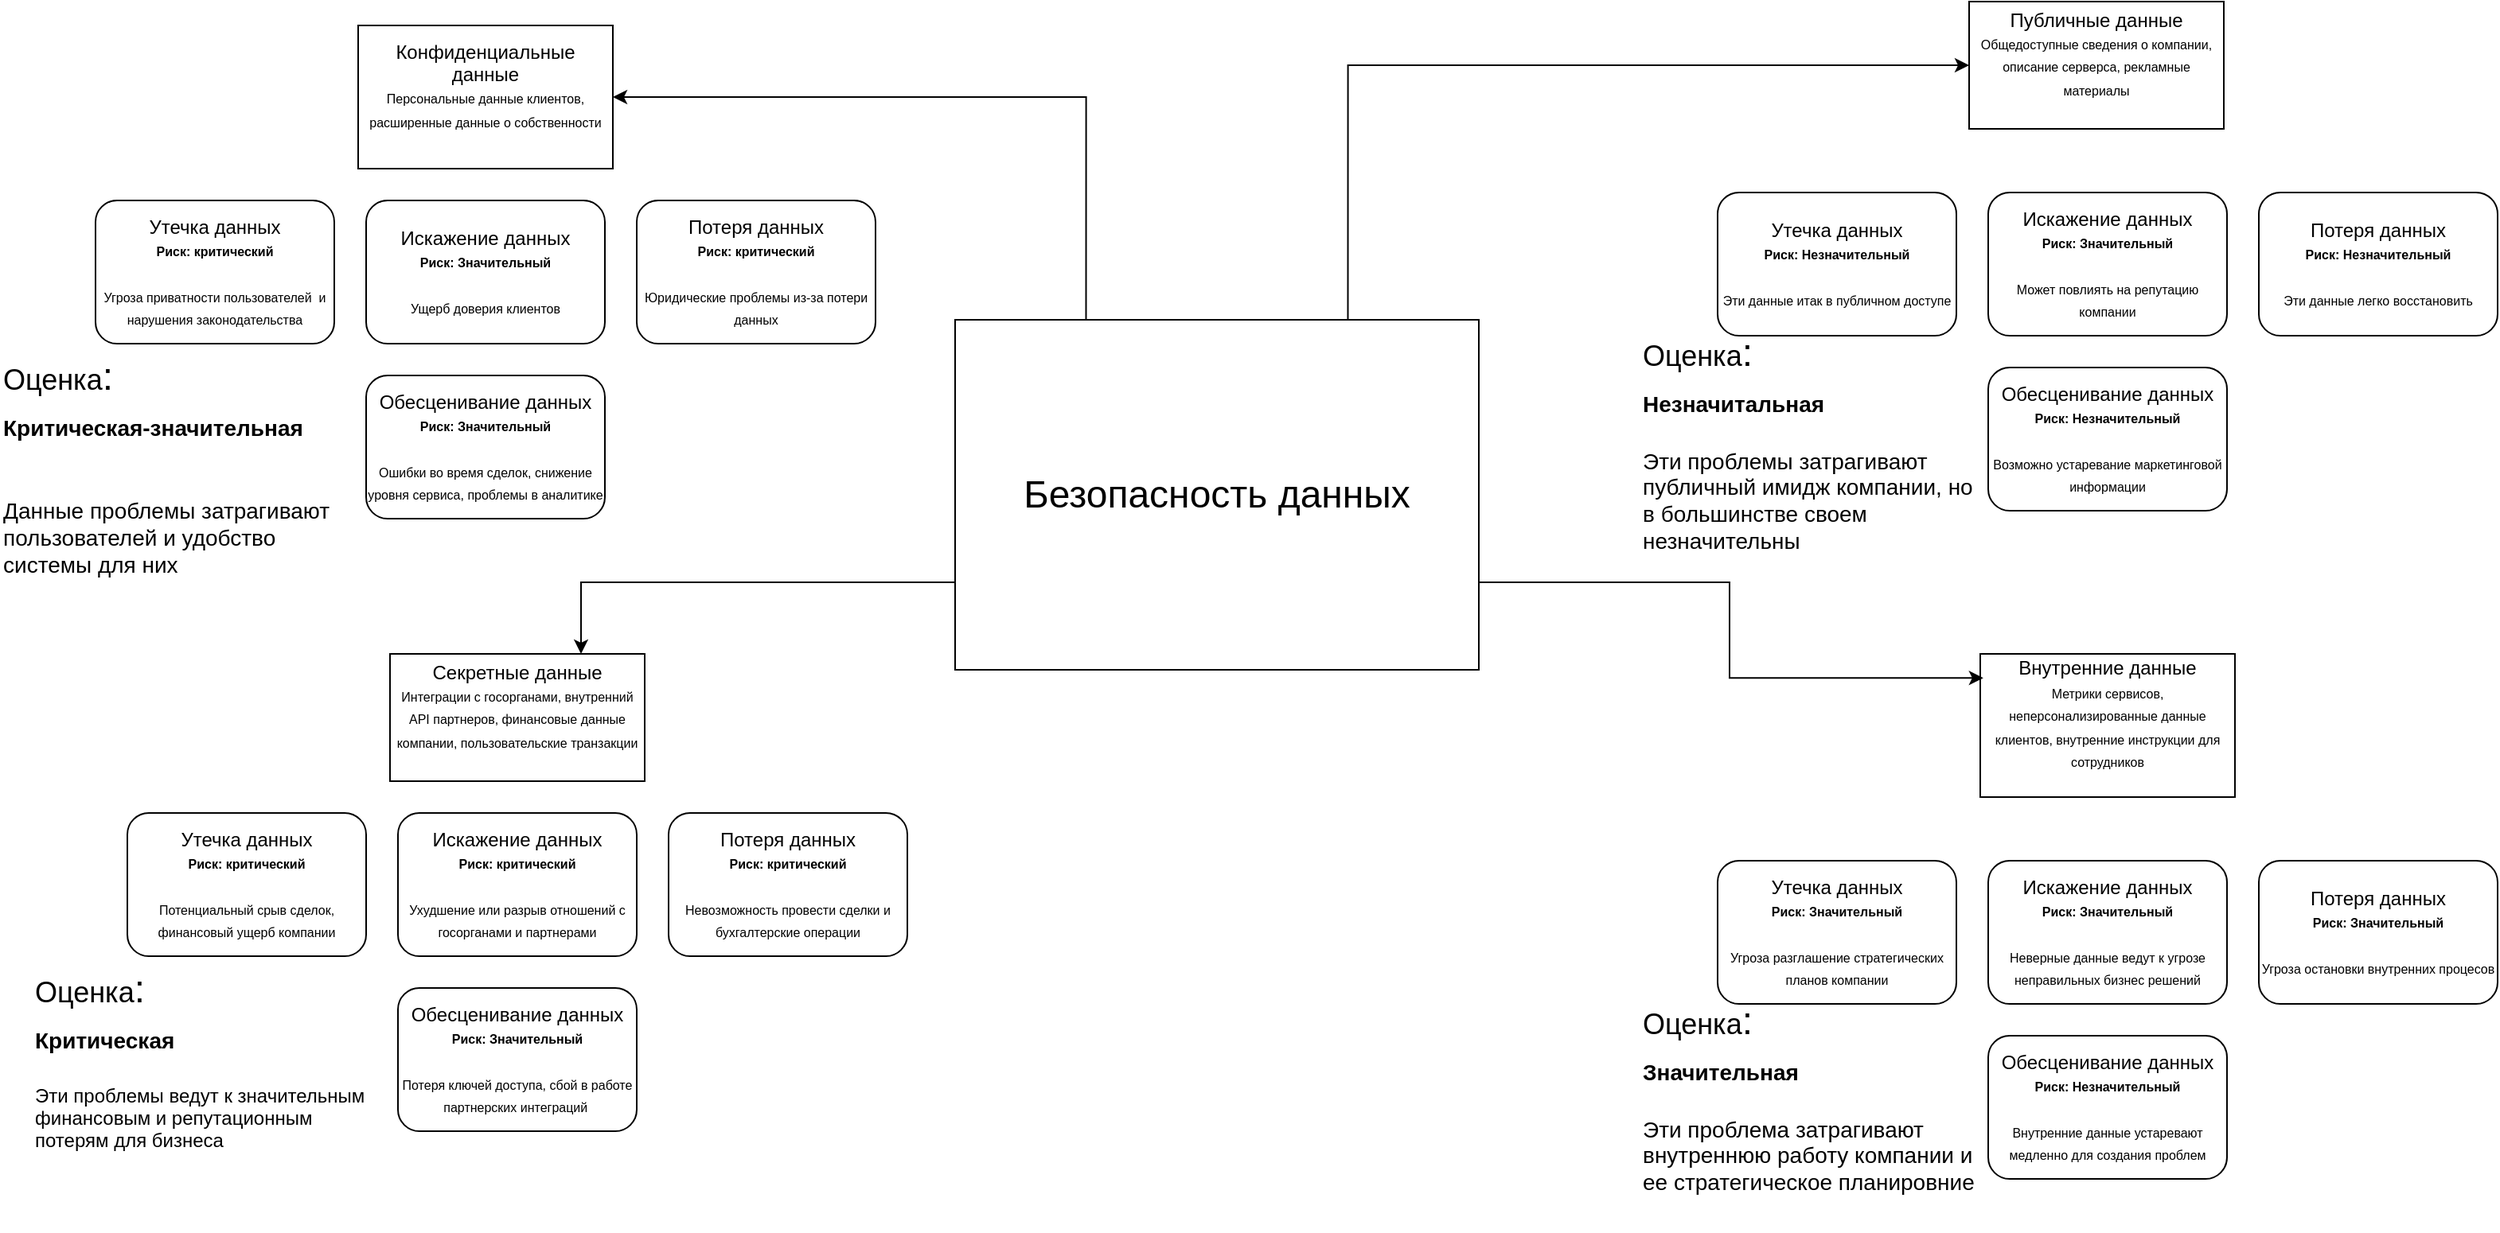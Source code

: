 <mxfile version="24.6.4" type="device">
  <diagram name="Страница — 1" id="3g8LpzaHeM8k9CqPSqDJ">
    <mxGraphModel dx="1616" dy="888" grid="1" gridSize="10" guides="1" tooltips="1" connect="1" arrows="1" fold="1" page="1" pageScale="1" pageWidth="827" pageHeight="1169" math="0" shadow="0">
      <root>
        <mxCell id="0" />
        <mxCell id="1" parent="0" />
        <mxCell id="DHNYtzYkdaXYxELF3zS7-44" style="edgeStyle=orthogonalEdgeStyle;rounded=0;orthogonalLoop=1;jettySize=auto;html=1;exitX=0.25;exitY=0;exitDx=0;exitDy=0;entryX=1;entryY=0.5;entryDx=0;entryDy=0;" edge="1" parent="1" source="DHNYtzYkdaXYxELF3zS7-1" target="DHNYtzYkdaXYxELF3zS7-20">
          <mxGeometry relative="1" as="geometry" />
        </mxCell>
        <mxCell id="DHNYtzYkdaXYxELF3zS7-45" style="edgeStyle=orthogonalEdgeStyle;rounded=0;orthogonalLoop=1;jettySize=auto;html=1;exitX=0.75;exitY=0;exitDx=0;exitDy=0;entryX=0;entryY=0.5;entryDx=0;entryDy=0;" edge="1" parent="1" source="DHNYtzYkdaXYxELF3zS7-1" target="DHNYtzYkdaXYxELF3zS7-19">
          <mxGeometry relative="1" as="geometry" />
        </mxCell>
        <mxCell id="DHNYtzYkdaXYxELF3zS7-53" style="edgeStyle=orthogonalEdgeStyle;rounded=0;orthogonalLoop=1;jettySize=auto;html=1;exitX=0;exitY=0.75;exitDx=0;exitDy=0;entryX=0.75;entryY=0;entryDx=0;entryDy=0;" edge="1" parent="1" source="DHNYtzYkdaXYxELF3zS7-1" target="DHNYtzYkdaXYxELF3zS7-12">
          <mxGeometry relative="1" as="geometry" />
        </mxCell>
        <mxCell id="DHNYtzYkdaXYxELF3zS7-1" value="&lt;font style=&quot;font-size: 24px;&quot;&gt;Безопасность данных&lt;/font&gt;" style="rounded=0;whiteSpace=wrap;html=1;" vertex="1" parent="1">
          <mxGeometry x="1050" y="510" width="329" height="220" as="geometry" />
        </mxCell>
        <mxCell id="DHNYtzYkdaXYxELF3zS7-12" value="Секретные данные&lt;br&gt;&lt;span style=&quot;font-size: 8px;&quot;&gt;Интеграции с госорганами, внутренний API партнеров, финансовые данные компании, пользовательские транзакции&lt;/span&gt;&lt;br&gt;&lt;div&gt;&lt;br&gt;&lt;/div&gt;" style="rounded=0;whiteSpace=wrap;html=1;" vertex="1" parent="1">
          <mxGeometry x="695" y="720" width="160" height="80" as="geometry" />
        </mxCell>
        <mxCell id="DHNYtzYkdaXYxELF3zS7-19" value="Публичные данные&lt;br&gt;&lt;span style=&quot;font-size: 8px;&quot;&gt;Общедоступные сведения о компании, описание серверса, рекламные материалы&lt;/span&gt;&lt;br&gt;&lt;div&gt;&lt;br&gt;&lt;/div&gt;" style="rounded=0;whiteSpace=wrap;html=1;" vertex="1" parent="1">
          <mxGeometry x="1687" y="310" width="160" height="80" as="geometry" />
        </mxCell>
        <mxCell id="DHNYtzYkdaXYxELF3zS7-20" value="Конфиденциальные данные&lt;br&gt;&lt;span style=&quot;font-size: 8px;&quot;&gt;Персональные данные клиентов, расширенные данные о собственности&lt;/span&gt;&lt;br&gt;&lt;div&gt;&lt;br&gt;&lt;/div&gt;" style="rounded=0;whiteSpace=wrap;html=1;" vertex="1" parent="1">
          <mxGeometry x="675" y="325" width="160" height="90" as="geometry" />
        </mxCell>
        <mxCell id="DHNYtzYkdaXYxELF3zS7-21" value="Внутренние данные&lt;br&gt;&lt;span style=&quot;font-size: 8px;&quot;&gt;Метрики сервисов, неперсонализированные данные клиентов, внутренние инструкции для сотрудников&lt;/span&gt;&lt;br&gt;&lt;div&gt;&lt;br&gt;&lt;/div&gt;" style="rounded=0;whiteSpace=wrap;html=1;" vertex="1" parent="1">
          <mxGeometry x="1694" y="720" width="160" height="90" as="geometry" />
        </mxCell>
        <mxCell id="DHNYtzYkdaXYxELF3zS7-23" value="Утечка данных&lt;br&gt;&lt;span style=&quot;font-size: 8px;&quot;&gt;&lt;b&gt;Риск: критический&lt;br&gt;&lt;/b&gt;&lt;/span&gt;&lt;br&gt;&lt;div&gt;&lt;font style=&quot;font-size: 8px;&quot;&gt;Потенциальный срыв сделок, финансовый ущерб компании&lt;/font&gt;&lt;/div&gt;" style="rounded=1;whiteSpace=wrap;html=1;" vertex="1" parent="1">
          <mxGeometry x="530" y="820" width="150" height="90" as="geometry" />
        </mxCell>
        <mxCell id="DHNYtzYkdaXYxELF3zS7-24" value="Искажение данных&lt;br&gt;&lt;span style=&quot;font-size: 8px;&quot;&gt;&lt;b&gt;Риск: критический&lt;br&gt;&lt;/b&gt;&lt;/span&gt;&lt;br&gt;&lt;div&gt;&lt;span style=&quot;font-size: 8px;&quot;&gt;Ухудшение или разрыв отношений с госорганами и партнерами&lt;/span&gt;&lt;/div&gt;" style="rounded=1;whiteSpace=wrap;html=1;" vertex="1" parent="1">
          <mxGeometry x="700" y="820" width="150" height="90" as="geometry" />
        </mxCell>
        <mxCell id="DHNYtzYkdaXYxELF3zS7-25" value="Потеря данных&lt;br&gt;&lt;span style=&quot;font-size: 8px;&quot;&gt;&lt;b&gt;Риск: критический&lt;br&gt;&lt;/b&gt;&lt;/span&gt;&lt;br&gt;&lt;div&gt;&lt;span style=&quot;font-size: 8px;&quot;&gt;Невозможность провести сделки и бухгалтерские операции&lt;/span&gt;&lt;/div&gt;" style="rounded=1;whiteSpace=wrap;html=1;" vertex="1" parent="1">
          <mxGeometry x="870" y="820" width="150" height="90" as="geometry" />
        </mxCell>
        <mxCell id="DHNYtzYkdaXYxELF3zS7-26" value="Обесценивание данных&lt;br&gt;&lt;span style=&quot;font-size: 8px;&quot;&gt;&lt;b&gt;Риск: Значительный&lt;br&gt;&lt;/b&gt;&lt;/span&gt;&lt;br&gt;&lt;div&gt;&lt;span style=&quot;font-size: 8px; background-color: initial;&quot;&gt;Потеря ключей доступа, с&lt;/span&gt;&lt;span style=&quot;font-size: 8px;&quot;&gt;бой в работе партнерских интеграций&amp;nbsp;&lt;/span&gt;&lt;/div&gt;" style="rounded=1;whiteSpace=wrap;html=1;" vertex="1" parent="1">
          <mxGeometry x="700" y="930" width="150" height="90" as="geometry" />
        </mxCell>
        <mxCell id="DHNYtzYkdaXYxELF3zS7-27" value="&lt;h1 style=&quot;margin-top: 0px;&quot;&gt;&lt;span style=&quot;font-weight: normal;&quot;&gt;&lt;font style=&quot;font-size: 18px;&quot;&gt;Оценка&lt;/font&gt;:&lt;/span&gt;&lt;br&gt;&lt;font style=&quot;font-size: 14px;&quot;&gt;Критическая&lt;/font&gt;&lt;/h1&gt;&lt;p&gt;Эти проблемы ведут к значительным финансовым и репутационным потерям для бизнеса&lt;/p&gt;" style="text;html=1;whiteSpace=wrap;overflow=hidden;rounded=0;" vertex="1" parent="1">
          <mxGeometry x="470" y="910" width="220" height="130" as="geometry" />
        </mxCell>
        <mxCell id="DHNYtzYkdaXYxELF3zS7-28" value="Утечка данных&lt;br&gt;&lt;span style=&quot;font-size: 8px;&quot;&gt;&lt;b&gt;Риск: критический&lt;br&gt;&lt;/b&gt;&lt;/span&gt;&lt;br&gt;&lt;div&gt;&lt;span style=&quot;font-size: 8px;&quot;&gt;Угроза приватности пользователей&amp;nbsp; и нарушения законодательства&lt;/span&gt;&lt;/div&gt;" style="rounded=1;whiteSpace=wrap;html=1;" vertex="1" parent="1">
          <mxGeometry x="510" y="435" width="150" height="90" as="geometry" />
        </mxCell>
        <mxCell id="DHNYtzYkdaXYxELF3zS7-29" value="Искажение данных&lt;br&gt;&lt;span style=&quot;font-size: 8px;&quot;&gt;&lt;b&gt;Риск: Значительный&lt;br&gt;&lt;/b&gt;&lt;/span&gt;&lt;br&gt;&lt;div&gt;&lt;span style=&quot;font-size: 8px;&quot;&gt;Ущерб доверия клиентов&lt;/span&gt;&lt;/div&gt;" style="rounded=1;whiteSpace=wrap;html=1;" vertex="1" parent="1">
          <mxGeometry x="680" y="435" width="150" height="90" as="geometry" />
        </mxCell>
        <mxCell id="DHNYtzYkdaXYxELF3zS7-30" value="Потеря данных&lt;br&gt;&lt;span style=&quot;font-size: 8px;&quot;&gt;&lt;b&gt;Риск: критический&lt;br&gt;&lt;/b&gt;&lt;/span&gt;&lt;br&gt;&lt;div&gt;&lt;span style=&quot;font-size: 8px;&quot;&gt;Юридические проблемы из-за потери данных&lt;/span&gt;&lt;/div&gt;" style="rounded=1;whiteSpace=wrap;html=1;" vertex="1" parent="1">
          <mxGeometry x="850" y="435" width="150" height="90" as="geometry" />
        </mxCell>
        <mxCell id="DHNYtzYkdaXYxELF3zS7-31" value="Обесценивание данных&lt;br&gt;&lt;span style=&quot;font-size: 8px;&quot;&gt;&lt;b&gt;Риск: Значительный&lt;br&gt;&lt;/b&gt;&lt;/span&gt;&lt;br&gt;&lt;div&gt;&lt;span style=&quot;font-size: 8px;&quot;&gt;Ошибки во время сделок, снижение уровня сервиса, проблемы в аналитике&lt;/span&gt;&lt;/div&gt;" style="rounded=1;whiteSpace=wrap;html=1;" vertex="1" parent="1">
          <mxGeometry x="680" y="545" width="150" height="90" as="geometry" />
        </mxCell>
        <mxCell id="DHNYtzYkdaXYxELF3zS7-32" value="&lt;h1 style=&quot;margin-top: 0px;&quot;&gt;&lt;span style=&quot;font-weight: normal;&quot;&gt;&lt;font style=&quot;font-size: 18px;&quot;&gt;Оценка&lt;/font&gt;:&lt;/span&gt;&lt;br&gt;&lt;font style=&quot;font-size: 14px;&quot;&gt;Критическая-значительная&lt;br&gt;&lt;/font&gt;&lt;/h1&gt;&lt;div&gt;&lt;font style=&quot;font-size: 14px;&quot;&gt;&lt;br&gt;&lt;/font&gt;&lt;/div&gt;&lt;div&gt;&lt;span style=&quot;font-size: 14px;&quot;&gt;Данные проблемы затрагивают пользователей и удобство системы для них&lt;/span&gt;&lt;/div&gt;" style="text;html=1;whiteSpace=wrap;overflow=hidden;rounded=0;" vertex="1" parent="1">
          <mxGeometry x="450" y="525" width="220" height="150" as="geometry" />
        </mxCell>
        <mxCell id="DHNYtzYkdaXYxELF3zS7-33" value="Утечка данных&lt;br&gt;&lt;span style=&quot;font-size: 8px;&quot;&gt;&lt;b&gt;Риск: Значительный&lt;br&gt;&lt;/b&gt;&lt;/span&gt;&lt;br&gt;&lt;div&gt;&lt;span style=&quot;font-size: 8px;&quot;&gt;Угроза разглашение стратегических планов компании&lt;/span&gt;&lt;/div&gt;" style="rounded=1;whiteSpace=wrap;html=1;" vertex="1" parent="1">
          <mxGeometry x="1529" y="850" width="150" height="90" as="geometry" />
        </mxCell>
        <mxCell id="DHNYtzYkdaXYxELF3zS7-34" value="Искажение данных&lt;br&gt;&lt;span style=&quot;font-size: 8px;&quot;&gt;&lt;b&gt;Риск: Значительный&lt;br&gt;&lt;/b&gt;&lt;/span&gt;&lt;br&gt;&lt;div&gt;&lt;span style=&quot;font-size: 8px;&quot;&gt;Неверные данные ведут к угрозе неправильных бизнес решений&lt;/span&gt;&lt;/div&gt;" style="rounded=1;whiteSpace=wrap;html=1;" vertex="1" parent="1">
          <mxGeometry x="1699" y="850" width="150" height="90" as="geometry" />
        </mxCell>
        <mxCell id="DHNYtzYkdaXYxELF3zS7-35" value="Потеря данных&lt;br&gt;&lt;span style=&quot;font-size: 8px;&quot;&gt;&lt;b&gt;Риск: Значительный&lt;br&gt;&lt;/b&gt;&lt;/span&gt;&lt;br&gt;&lt;div&gt;&lt;span style=&quot;font-size: 8px;&quot;&gt;Угроза остановки внутренних процесов&lt;/span&gt;&lt;br&gt;&lt;/div&gt;" style="rounded=1;whiteSpace=wrap;html=1;" vertex="1" parent="1">
          <mxGeometry x="1869" y="850" width="150" height="90" as="geometry" />
        </mxCell>
        <mxCell id="DHNYtzYkdaXYxELF3zS7-36" value="Обесценивание данных&lt;br&gt;&lt;span style=&quot;font-size: 8px;&quot;&gt;&lt;b&gt;Риск: Незначительный&lt;br&gt;&lt;/b&gt;&lt;/span&gt;&lt;br&gt;&lt;div&gt;&lt;span style=&quot;font-size: 8px;&quot;&gt;Внутренние данные устаревают медленно для создания проблем&lt;/span&gt;&lt;/div&gt;" style="rounded=1;whiteSpace=wrap;html=1;" vertex="1" parent="1">
          <mxGeometry x="1699" y="960" width="150" height="90" as="geometry" />
        </mxCell>
        <mxCell id="DHNYtzYkdaXYxELF3zS7-37" value="&lt;h1 style=&quot;margin-top: 0px;&quot;&gt;&lt;span style=&quot;font-weight: normal;&quot;&gt;&lt;font style=&quot;font-size: 18px;&quot;&gt;Оценка&lt;/font&gt;:&lt;span style=&quot;font-size: 14px;&quot;&gt;&lt;br&gt;&lt;/span&gt;&lt;/span&gt;&lt;span style=&quot;font-size: 14px;&quot;&gt;Значительная&lt;/span&gt;&lt;/h1&gt;&lt;div&gt;&lt;span style=&quot;font-size: 14px;&quot;&gt;Эти проблема затрагивают внутреннюю работу компании и ее стратегическое планировние&lt;/span&gt;&lt;/div&gt;" style="text;html=1;whiteSpace=wrap;overflow=hidden;rounded=0;" vertex="1" parent="1">
          <mxGeometry x="1480" y="930" width="220" height="150" as="geometry" />
        </mxCell>
        <mxCell id="DHNYtzYkdaXYxELF3zS7-39" value="Утечка данных&lt;br&gt;&lt;span style=&quot;font-size: 8px;&quot;&gt;&lt;b&gt;Риск: Незначительный&lt;br&gt;&lt;/b&gt;&lt;/span&gt;&lt;br&gt;&lt;div&gt;&lt;span style=&quot;font-size: 8px;&quot;&gt;Эти данные итак в публичном доступе&lt;/span&gt;&lt;/div&gt;" style="rounded=1;whiteSpace=wrap;html=1;" vertex="1" parent="1">
          <mxGeometry x="1529" y="430" width="150" height="90" as="geometry" />
        </mxCell>
        <mxCell id="DHNYtzYkdaXYxELF3zS7-40" value="Искажение данных&lt;br&gt;&lt;span style=&quot;font-size: 8px;&quot;&gt;&lt;b&gt;Риск: Значительный&lt;br&gt;&lt;/b&gt;&lt;/span&gt;&lt;br&gt;&lt;div&gt;&lt;span style=&quot;font-size: 8px;&quot;&gt;Может повлиять на репутацию компании&lt;/span&gt;&lt;/div&gt;" style="rounded=1;whiteSpace=wrap;html=1;" vertex="1" parent="1">
          <mxGeometry x="1699" y="430" width="150" height="90" as="geometry" />
        </mxCell>
        <mxCell id="DHNYtzYkdaXYxELF3zS7-41" value="Потеря данных&lt;br&gt;&lt;span style=&quot;font-size: 8px;&quot;&gt;&lt;b&gt;Риск: Незначительный&lt;br&gt;&lt;/b&gt;&lt;/span&gt;&lt;br&gt;&lt;div&gt;&lt;span style=&quot;font-size: 8px;&quot;&gt;Эти данные легко восстановить&lt;/span&gt;&lt;br&gt;&lt;/div&gt;" style="rounded=1;whiteSpace=wrap;html=1;" vertex="1" parent="1">
          <mxGeometry x="1869" y="430" width="150" height="90" as="geometry" />
        </mxCell>
        <mxCell id="DHNYtzYkdaXYxELF3zS7-42" value="Обесценивание данных&lt;br&gt;&lt;span style=&quot;font-size: 8px;&quot;&gt;&lt;b&gt;Риск: Незначительный&lt;br&gt;&lt;/b&gt;&lt;/span&gt;&lt;br&gt;&lt;div&gt;&lt;span style=&quot;font-size: 8px;&quot;&gt;Возможно устаревание маркетинговой информации&lt;/span&gt;&lt;/div&gt;" style="rounded=1;whiteSpace=wrap;html=1;" vertex="1" parent="1">
          <mxGeometry x="1699" y="540" width="150" height="90" as="geometry" />
        </mxCell>
        <mxCell id="DHNYtzYkdaXYxELF3zS7-43" value="&lt;h1 style=&quot;margin-top: 0px;&quot;&gt;&lt;span style=&quot;font-weight: normal;&quot;&gt;&lt;font style=&quot;font-size: 18px;&quot;&gt;Оценка&lt;/font&gt;:&lt;span style=&quot;font-size: 14px;&quot;&gt;&lt;br&gt;&lt;/span&gt;&lt;/span&gt;&lt;span style=&quot;font-size: 14px;&quot;&gt;Незначитальная&lt;/span&gt;&lt;/h1&gt;&lt;div&gt;&lt;span style=&quot;font-size: 14px;&quot;&gt;Эти проблемы затрагивают публичный имидж компании, но в большинстве своем незначительны&lt;/span&gt;&lt;/div&gt;" style="text;html=1;whiteSpace=wrap;overflow=hidden;rounded=0;" vertex="1" parent="1">
          <mxGeometry x="1480" y="510" width="220" height="150" as="geometry" />
        </mxCell>
        <mxCell id="DHNYtzYkdaXYxELF3zS7-47" style="edgeStyle=orthogonalEdgeStyle;rounded=0;orthogonalLoop=1;jettySize=auto;html=1;exitX=1;exitY=0.75;exitDx=0;exitDy=0;entryX=0.012;entryY=0.168;entryDx=0;entryDy=0;entryPerimeter=0;" edge="1" parent="1" source="DHNYtzYkdaXYxELF3zS7-1" target="DHNYtzYkdaXYxELF3zS7-21">
          <mxGeometry relative="1" as="geometry" />
        </mxCell>
      </root>
    </mxGraphModel>
  </diagram>
</mxfile>
